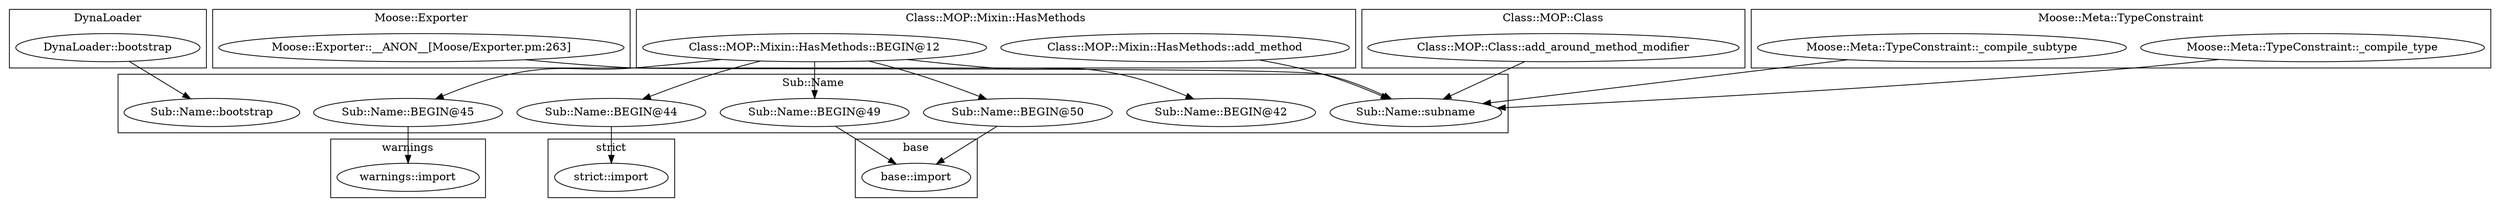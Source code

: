 digraph {
graph [overlap=false]
subgraph cluster_DynaLoader {
	label="DynaLoader";
	"DynaLoader::bootstrap";
}
subgraph cluster_warnings {
	label="warnings";
	"warnings::import";
}
subgraph cluster_Moose_Exporter {
	label="Moose::Exporter";
	"Moose::Exporter::__ANON__[Moose/Exporter.pm:263]";
}
subgraph cluster_Class_MOP_Mixin_HasMethods {
	label="Class::MOP::Mixin::HasMethods";
	"Class::MOP::Mixin::HasMethods::add_method";
	"Class::MOP::Mixin::HasMethods::BEGIN@12";
}
subgraph cluster_Sub_Name {
	label="Sub::Name";
	"Sub::Name::BEGIN@45";
	"Sub::Name::subname";
	"Sub::Name::BEGIN@44";
	"Sub::Name::BEGIN@42";
	"Sub::Name::bootstrap";
	"Sub::Name::BEGIN@50";
	"Sub::Name::BEGIN@49";
}
subgraph cluster_base {
	label="base";
	"base::import";
}
subgraph cluster_strict {
	label="strict";
	"strict::import";
}
subgraph cluster_Class_MOP_Class {
	label="Class::MOP::Class";
	"Class::MOP::Class::add_around_method_modifier";
}
subgraph cluster_Moose_Meta_TypeConstraint {
	label="Moose::Meta::TypeConstraint";
	"Moose::Meta::TypeConstraint::_compile_subtype";
	"Moose::Meta::TypeConstraint::_compile_type";
}
"Moose::Exporter::__ANON__[Moose/Exporter.pm:263]" -> "Sub::Name::subname";
"Moose::Meta::TypeConstraint::_compile_subtype" -> "Sub::Name::subname";
"Class::MOP::Mixin::HasMethods::add_method" -> "Sub::Name::subname";
"Class::MOP::Class::add_around_method_modifier" -> "Sub::Name::subname";
"Moose::Meta::TypeConstraint::_compile_type" -> "Sub::Name::subname";
"Class::MOP::Mixin::HasMethods::BEGIN@12" -> "Sub::Name::BEGIN@44";
"Class::MOP::Mixin::HasMethods::BEGIN@12" -> "Sub::Name::BEGIN@49";
"Class::MOP::Mixin::HasMethods::BEGIN@12" -> "Sub::Name::BEGIN@42";
"Class::MOP::Mixin::HasMethods::BEGIN@12" -> "Sub::Name::BEGIN@50";
"DynaLoader::bootstrap" -> "Sub::Name::bootstrap";
"Sub::Name::BEGIN@49" -> "base::import";
"Sub::Name::BEGIN@50" -> "base::import";
"Sub::Name::BEGIN@45" -> "warnings::import";
"Class::MOP::Mixin::HasMethods::BEGIN@12" -> "Sub::Name::BEGIN@45";
"Sub::Name::BEGIN@44" -> "strict::import";
}
